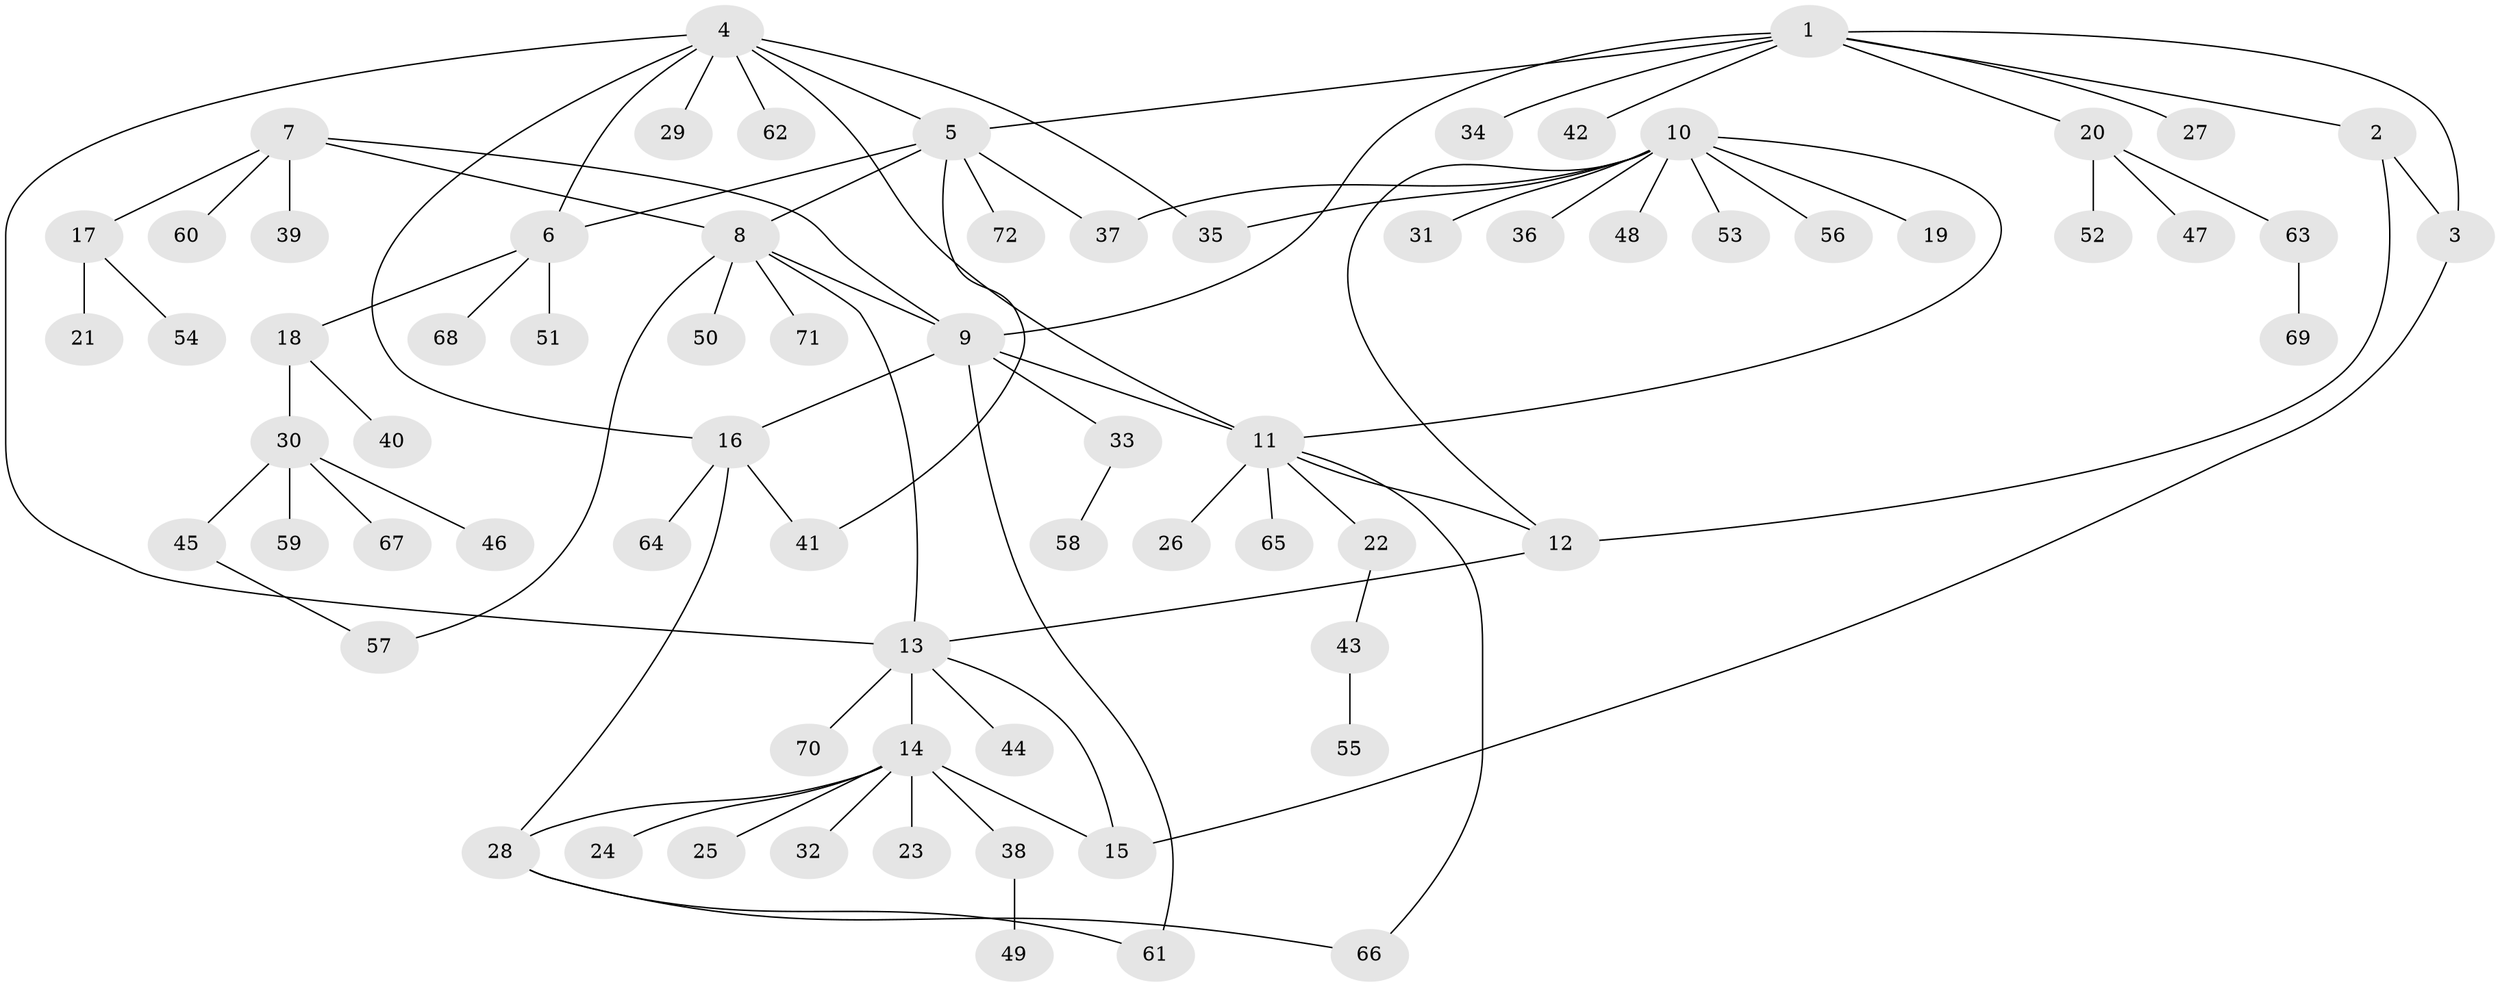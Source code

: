 // coarse degree distribution, {8: 0.019230769230769232, 3: 0.038461538461538464, 7: 0.057692307692307696, 4: 0.057692307692307696, 9: 0.057692307692307696, 5: 0.019230769230769232, 6: 0.038461538461538464, 2: 0.11538461538461539, 1: 0.5961538461538461}
// Generated by graph-tools (version 1.1) at 2025/52/02/27/25 19:52:16]
// undirected, 72 vertices, 90 edges
graph export_dot {
graph [start="1"]
  node [color=gray90,style=filled];
  1;
  2;
  3;
  4;
  5;
  6;
  7;
  8;
  9;
  10;
  11;
  12;
  13;
  14;
  15;
  16;
  17;
  18;
  19;
  20;
  21;
  22;
  23;
  24;
  25;
  26;
  27;
  28;
  29;
  30;
  31;
  32;
  33;
  34;
  35;
  36;
  37;
  38;
  39;
  40;
  41;
  42;
  43;
  44;
  45;
  46;
  47;
  48;
  49;
  50;
  51;
  52;
  53;
  54;
  55;
  56;
  57;
  58;
  59;
  60;
  61;
  62;
  63;
  64;
  65;
  66;
  67;
  68;
  69;
  70;
  71;
  72;
  1 -- 2;
  1 -- 3;
  1 -- 5;
  1 -- 9;
  1 -- 20;
  1 -- 27;
  1 -- 34;
  1 -- 42;
  2 -- 3;
  2 -- 12;
  3 -- 15;
  4 -- 5;
  4 -- 6;
  4 -- 11;
  4 -- 13;
  4 -- 16;
  4 -- 29;
  4 -- 35;
  4 -- 62;
  5 -- 6;
  5 -- 8;
  5 -- 37;
  5 -- 41;
  5 -- 72;
  6 -- 18;
  6 -- 51;
  6 -- 68;
  7 -- 8;
  7 -- 9;
  7 -- 17;
  7 -- 39;
  7 -- 60;
  8 -- 9;
  8 -- 13;
  8 -- 50;
  8 -- 57;
  8 -- 71;
  9 -- 11;
  9 -- 16;
  9 -- 33;
  9 -- 61;
  10 -- 11;
  10 -- 12;
  10 -- 19;
  10 -- 31;
  10 -- 35;
  10 -- 36;
  10 -- 37;
  10 -- 48;
  10 -- 53;
  10 -- 56;
  11 -- 12;
  11 -- 22;
  11 -- 26;
  11 -- 65;
  11 -- 66;
  12 -- 13;
  13 -- 14;
  13 -- 15;
  13 -- 44;
  13 -- 70;
  14 -- 15;
  14 -- 23;
  14 -- 24;
  14 -- 25;
  14 -- 28;
  14 -- 32;
  14 -- 38;
  16 -- 28;
  16 -- 41;
  16 -- 64;
  17 -- 21;
  17 -- 54;
  18 -- 30;
  18 -- 40;
  20 -- 47;
  20 -- 52;
  20 -- 63;
  22 -- 43;
  28 -- 61;
  28 -- 66;
  30 -- 45;
  30 -- 46;
  30 -- 59;
  30 -- 67;
  33 -- 58;
  38 -- 49;
  43 -- 55;
  45 -- 57;
  63 -- 69;
}
